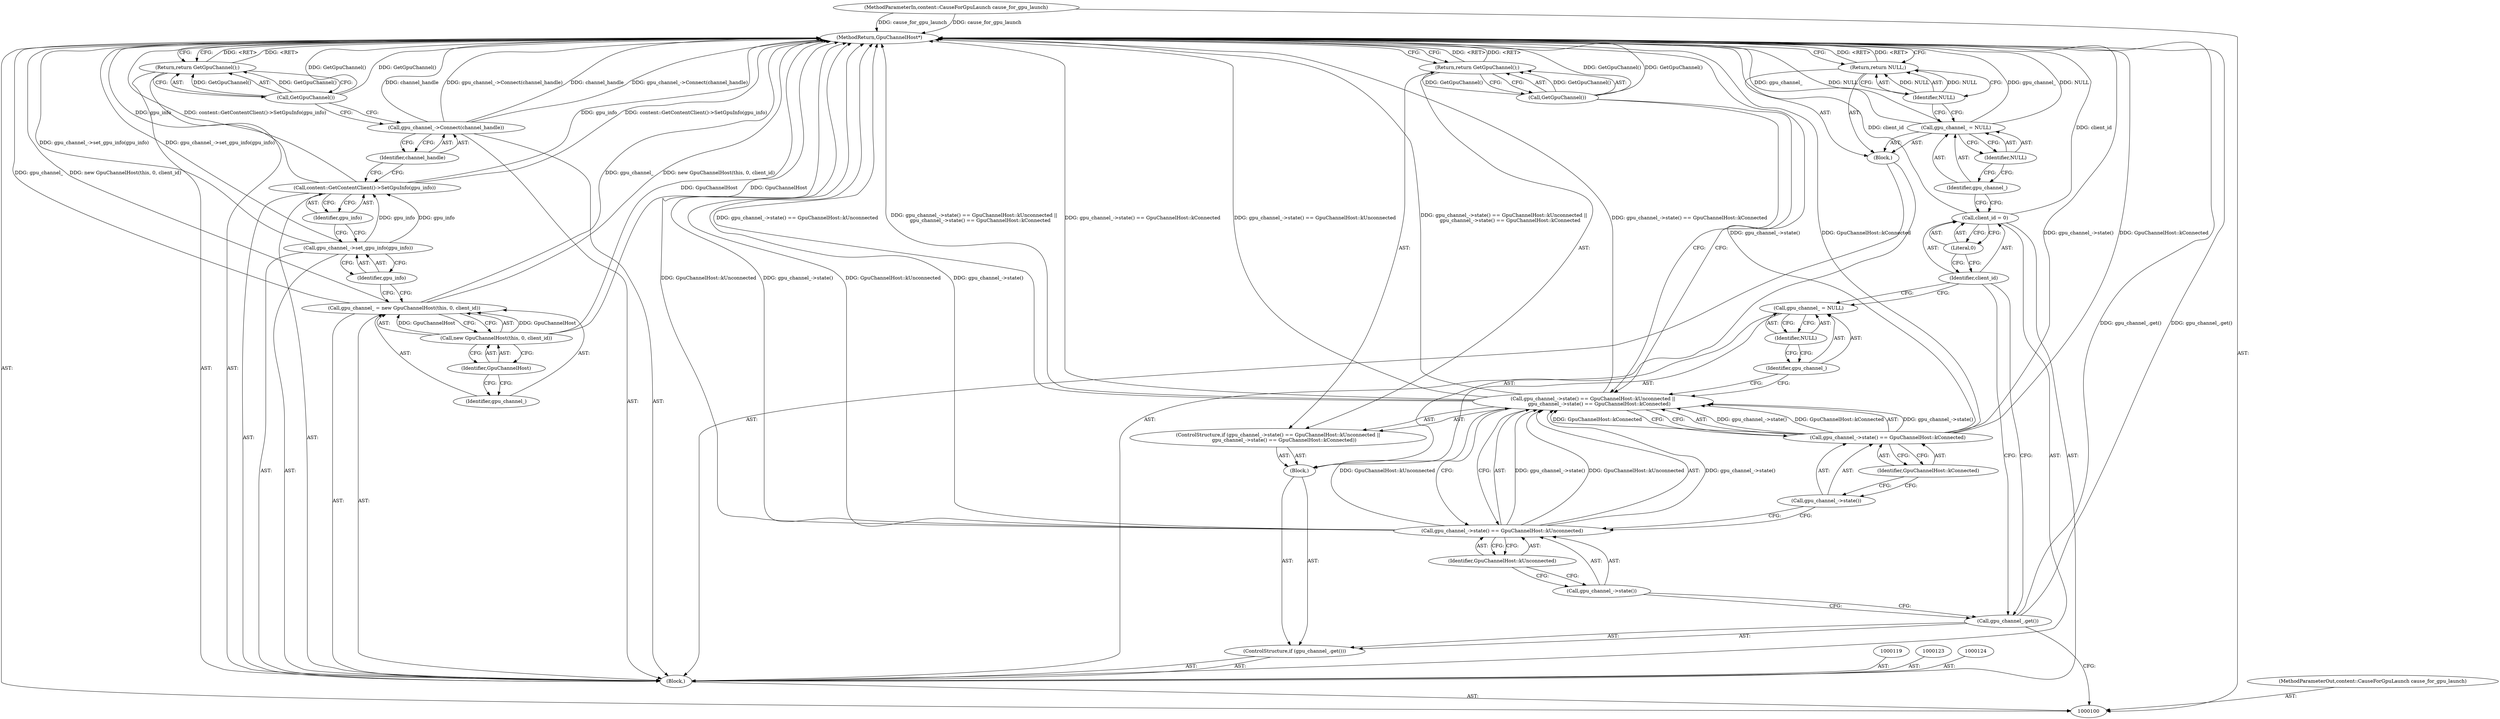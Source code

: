 digraph "0_Chrome_cd0bd79d6ebdb72183e6f0833673464cc10b3600_37" {
"1000143" [label="(MethodReturn,GpuChannelHost*)"];
"1000122" [label="(Literal,0)"];
"1000120" [label="(Call,client_id = 0)"];
"1000121" [label="(Identifier,client_id)"];
"1000101" [label="(MethodParameterIn,content::CauseForGpuLaunch cause_for_gpu_launch)"];
"1000192" [label="(MethodParameterOut,content::CauseForGpuLaunch cause_for_gpu_launch)"];
"1000102" [label="(Block,)"];
"1000125" [label="(Block,)"];
"1000128" [label="(Identifier,NULL)"];
"1000126" [label="(Call,gpu_channel_ = NULL)"];
"1000127" [label="(Identifier,gpu_channel_)"];
"1000130" [label="(Identifier,NULL)"];
"1000129" [label="(Return,return NULL;)"];
"1000133" [label="(Call,new GpuChannelHost(this, 0, client_id))"];
"1000131" [label="(Call,gpu_channel_ = new GpuChannelHost(this, 0, client_id))"];
"1000132" [label="(Identifier,gpu_channel_)"];
"1000134" [label="(Identifier,GpuChannelHost)"];
"1000135" [label="(Call,gpu_channel_->set_gpu_info(gpu_info))"];
"1000136" [label="(Identifier,gpu_info)"];
"1000137" [label="(Call,content::GetContentClient()->SetGpuInfo(gpu_info))"];
"1000138" [label="(Identifier,gpu_info)"];
"1000103" [label="(ControlStructure,if (gpu_channel_.get()))"];
"1000105" [label="(Block,)"];
"1000104" [label="(Call,gpu_channel_.get())"];
"1000139" [label="(Call,gpu_channel_->Connect(channel_handle))"];
"1000140" [label="(Identifier,channel_handle)"];
"1000142" [label="(Call,GetGpuChannel())"];
"1000141" [label="(Return,return GetGpuChannel();)"];
"1000110" [label="(Identifier,GpuChannelHost::kUnconnected)"];
"1000106" [label="(ControlStructure,if (gpu_channel_->state() == GpuChannelHost::kUnconnected ||\n        gpu_channel_->state() == GpuChannelHost::kConnected))"];
"1000107" [label="(Call,gpu_channel_->state() == GpuChannelHost::kUnconnected ||\n        gpu_channel_->state() == GpuChannelHost::kConnected)"];
"1000108" [label="(Call,gpu_channel_->state() == GpuChannelHost::kUnconnected)"];
"1000109" [label="(Call,gpu_channel_->state())"];
"1000113" [label="(Identifier,GpuChannelHost::kConnected)"];
"1000111" [label="(Call,gpu_channel_->state() == GpuChannelHost::kConnected)"];
"1000112" [label="(Call,gpu_channel_->state())"];
"1000115" [label="(Call,GetGpuChannel())"];
"1000114" [label="(Return,return GetGpuChannel();)"];
"1000118" [label="(Identifier,NULL)"];
"1000116" [label="(Call,gpu_channel_ = NULL)"];
"1000117" [label="(Identifier,gpu_channel_)"];
"1000143" -> "1000100"  [label="AST: "];
"1000143" -> "1000114"  [label="CFG: "];
"1000143" -> "1000129"  [label="CFG: "];
"1000143" -> "1000141"  [label="CFG: "];
"1000129" -> "1000143"  [label="DDG: <RET>"];
"1000142" -> "1000143"  [label="DDG: GetGpuChannel()"];
"1000107" -> "1000143"  [label="DDG: gpu_channel_->state() == GpuChannelHost::kUnconnected"];
"1000107" -> "1000143"  [label="DDG: gpu_channel_->state() == GpuChannelHost::kUnconnected ||\n        gpu_channel_->state() == GpuChannelHost::kConnected"];
"1000107" -> "1000143"  [label="DDG: gpu_channel_->state() == GpuChannelHost::kConnected"];
"1000104" -> "1000143"  [label="DDG: gpu_channel_.get()"];
"1000139" -> "1000143"  [label="DDG: channel_handle"];
"1000139" -> "1000143"  [label="DDG: gpu_channel_->Connect(channel_handle)"];
"1000133" -> "1000143"  [label="DDG: GpuChannelHost"];
"1000126" -> "1000143"  [label="DDG: gpu_channel_"];
"1000126" -> "1000143"  [label="DDG: NULL"];
"1000131" -> "1000143"  [label="DDG: gpu_channel_"];
"1000131" -> "1000143"  [label="DDG: new GpuChannelHost(this, 0, client_id)"];
"1000115" -> "1000143"  [label="DDG: GetGpuChannel()"];
"1000120" -> "1000143"  [label="DDG: client_id"];
"1000111" -> "1000143"  [label="DDG: gpu_channel_->state()"];
"1000111" -> "1000143"  [label="DDG: GpuChannelHost::kConnected"];
"1000135" -> "1000143"  [label="DDG: gpu_channel_->set_gpu_info(gpu_info)"];
"1000101" -> "1000143"  [label="DDG: cause_for_gpu_launch"];
"1000108" -> "1000143"  [label="DDG: GpuChannelHost::kUnconnected"];
"1000108" -> "1000143"  [label="DDG: gpu_channel_->state()"];
"1000137" -> "1000143"  [label="DDG: gpu_info"];
"1000137" -> "1000143"  [label="DDG: content::GetContentClient()->SetGpuInfo(gpu_info)"];
"1000141" -> "1000143"  [label="DDG: <RET>"];
"1000114" -> "1000143"  [label="DDG: <RET>"];
"1000122" -> "1000120"  [label="AST: "];
"1000122" -> "1000121"  [label="CFG: "];
"1000120" -> "1000122"  [label="CFG: "];
"1000120" -> "1000102"  [label="AST: "];
"1000120" -> "1000122"  [label="CFG: "];
"1000121" -> "1000120"  [label="AST: "];
"1000122" -> "1000120"  [label="AST: "];
"1000127" -> "1000120"  [label="CFG: "];
"1000120" -> "1000143"  [label="DDG: client_id"];
"1000121" -> "1000120"  [label="AST: "];
"1000121" -> "1000116"  [label="CFG: "];
"1000121" -> "1000104"  [label="CFG: "];
"1000122" -> "1000121"  [label="CFG: "];
"1000101" -> "1000100"  [label="AST: "];
"1000101" -> "1000143"  [label="DDG: cause_for_gpu_launch"];
"1000192" -> "1000100"  [label="AST: "];
"1000102" -> "1000100"  [label="AST: "];
"1000103" -> "1000102"  [label="AST: "];
"1000119" -> "1000102"  [label="AST: "];
"1000120" -> "1000102"  [label="AST: "];
"1000123" -> "1000102"  [label="AST: "];
"1000124" -> "1000102"  [label="AST: "];
"1000125" -> "1000102"  [label="AST: "];
"1000131" -> "1000102"  [label="AST: "];
"1000135" -> "1000102"  [label="AST: "];
"1000137" -> "1000102"  [label="AST: "];
"1000139" -> "1000102"  [label="AST: "];
"1000141" -> "1000102"  [label="AST: "];
"1000125" -> "1000102"  [label="AST: "];
"1000126" -> "1000125"  [label="AST: "];
"1000129" -> "1000125"  [label="AST: "];
"1000128" -> "1000126"  [label="AST: "];
"1000128" -> "1000127"  [label="CFG: "];
"1000126" -> "1000128"  [label="CFG: "];
"1000126" -> "1000125"  [label="AST: "];
"1000126" -> "1000128"  [label="CFG: "];
"1000127" -> "1000126"  [label="AST: "];
"1000128" -> "1000126"  [label="AST: "];
"1000130" -> "1000126"  [label="CFG: "];
"1000126" -> "1000143"  [label="DDG: gpu_channel_"];
"1000126" -> "1000143"  [label="DDG: NULL"];
"1000127" -> "1000126"  [label="AST: "];
"1000127" -> "1000120"  [label="CFG: "];
"1000128" -> "1000127"  [label="CFG: "];
"1000130" -> "1000129"  [label="AST: "];
"1000130" -> "1000126"  [label="CFG: "];
"1000129" -> "1000130"  [label="CFG: "];
"1000130" -> "1000129"  [label="DDG: NULL"];
"1000129" -> "1000125"  [label="AST: "];
"1000129" -> "1000130"  [label="CFG: "];
"1000130" -> "1000129"  [label="AST: "];
"1000143" -> "1000129"  [label="CFG: "];
"1000129" -> "1000143"  [label="DDG: <RET>"];
"1000130" -> "1000129"  [label="DDG: NULL"];
"1000133" -> "1000131"  [label="AST: "];
"1000133" -> "1000134"  [label="CFG: "];
"1000134" -> "1000133"  [label="AST: "];
"1000131" -> "1000133"  [label="CFG: "];
"1000133" -> "1000143"  [label="DDG: GpuChannelHost"];
"1000133" -> "1000131"  [label="DDG: GpuChannelHost"];
"1000131" -> "1000102"  [label="AST: "];
"1000131" -> "1000133"  [label="CFG: "];
"1000132" -> "1000131"  [label="AST: "];
"1000133" -> "1000131"  [label="AST: "];
"1000136" -> "1000131"  [label="CFG: "];
"1000131" -> "1000143"  [label="DDG: gpu_channel_"];
"1000131" -> "1000143"  [label="DDG: new GpuChannelHost(this, 0, client_id)"];
"1000133" -> "1000131"  [label="DDG: GpuChannelHost"];
"1000132" -> "1000131"  [label="AST: "];
"1000134" -> "1000132"  [label="CFG: "];
"1000134" -> "1000133"  [label="AST: "];
"1000134" -> "1000132"  [label="CFG: "];
"1000133" -> "1000134"  [label="CFG: "];
"1000135" -> "1000102"  [label="AST: "];
"1000135" -> "1000136"  [label="CFG: "];
"1000136" -> "1000135"  [label="AST: "];
"1000138" -> "1000135"  [label="CFG: "];
"1000135" -> "1000143"  [label="DDG: gpu_channel_->set_gpu_info(gpu_info)"];
"1000135" -> "1000137"  [label="DDG: gpu_info"];
"1000136" -> "1000135"  [label="AST: "];
"1000136" -> "1000131"  [label="CFG: "];
"1000135" -> "1000136"  [label="CFG: "];
"1000137" -> "1000102"  [label="AST: "];
"1000137" -> "1000138"  [label="CFG: "];
"1000138" -> "1000137"  [label="AST: "];
"1000140" -> "1000137"  [label="CFG: "];
"1000137" -> "1000143"  [label="DDG: gpu_info"];
"1000137" -> "1000143"  [label="DDG: content::GetContentClient()->SetGpuInfo(gpu_info)"];
"1000135" -> "1000137"  [label="DDG: gpu_info"];
"1000138" -> "1000137"  [label="AST: "];
"1000138" -> "1000135"  [label="CFG: "];
"1000137" -> "1000138"  [label="CFG: "];
"1000103" -> "1000102"  [label="AST: "];
"1000104" -> "1000103"  [label="AST: "];
"1000105" -> "1000103"  [label="AST: "];
"1000105" -> "1000103"  [label="AST: "];
"1000106" -> "1000105"  [label="AST: "];
"1000116" -> "1000105"  [label="AST: "];
"1000104" -> "1000103"  [label="AST: "];
"1000104" -> "1000100"  [label="CFG: "];
"1000109" -> "1000104"  [label="CFG: "];
"1000121" -> "1000104"  [label="CFG: "];
"1000104" -> "1000143"  [label="DDG: gpu_channel_.get()"];
"1000139" -> "1000102"  [label="AST: "];
"1000139" -> "1000140"  [label="CFG: "];
"1000140" -> "1000139"  [label="AST: "];
"1000142" -> "1000139"  [label="CFG: "];
"1000139" -> "1000143"  [label="DDG: channel_handle"];
"1000139" -> "1000143"  [label="DDG: gpu_channel_->Connect(channel_handle)"];
"1000140" -> "1000139"  [label="AST: "];
"1000140" -> "1000137"  [label="CFG: "];
"1000139" -> "1000140"  [label="CFG: "];
"1000142" -> "1000141"  [label="AST: "];
"1000142" -> "1000139"  [label="CFG: "];
"1000141" -> "1000142"  [label="CFG: "];
"1000142" -> "1000143"  [label="DDG: GetGpuChannel()"];
"1000142" -> "1000141"  [label="DDG: GetGpuChannel()"];
"1000141" -> "1000102"  [label="AST: "];
"1000141" -> "1000142"  [label="CFG: "];
"1000142" -> "1000141"  [label="AST: "];
"1000143" -> "1000141"  [label="CFG: "];
"1000141" -> "1000143"  [label="DDG: <RET>"];
"1000142" -> "1000141"  [label="DDG: GetGpuChannel()"];
"1000110" -> "1000108"  [label="AST: "];
"1000110" -> "1000109"  [label="CFG: "];
"1000108" -> "1000110"  [label="CFG: "];
"1000106" -> "1000105"  [label="AST: "];
"1000107" -> "1000106"  [label="AST: "];
"1000114" -> "1000106"  [label="AST: "];
"1000107" -> "1000106"  [label="AST: "];
"1000107" -> "1000108"  [label="CFG: "];
"1000107" -> "1000111"  [label="CFG: "];
"1000108" -> "1000107"  [label="AST: "];
"1000111" -> "1000107"  [label="AST: "];
"1000115" -> "1000107"  [label="CFG: "];
"1000117" -> "1000107"  [label="CFG: "];
"1000107" -> "1000143"  [label="DDG: gpu_channel_->state() == GpuChannelHost::kUnconnected"];
"1000107" -> "1000143"  [label="DDG: gpu_channel_->state() == GpuChannelHost::kUnconnected ||\n        gpu_channel_->state() == GpuChannelHost::kConnected"];
"1000107" -> "1000143"  [label="DDG: gpu_channel_->state() == GpuChannelHost::kConnected"];
"1000108" -> "1000107"  [label="DDG: gpu_channel_->state()"];
"1000108" -> "1000107"  [label="DDG: GpuChannelHost::kUnconnected"];
"1000111" -> "1000107"  [label="DDG: gpu_channel_->state()"];
"1000111" -> "1000107"  [label="DDG: GpuChannelHost::kConnected"];
"1000108" -> "1000107"  [label="AST: "];
"1000108" -> "1000110"  [label="CFG: "];
"1000109" -> "1000108"  [label="AST: "];
"1000110" -> "1000108"  [label="AST: "];
"1000112" -> "1000108"  [label="CFG: "];
"1000107" -> "1000108"  [label="CFG: "];
"1000108" -> "1000143"  [label="DDG: GpuChannelHost::kUnconnected"];
"1000108" -> "1000143"  [label="DDG: gpu_channel_->state()"];
"1000108" -> "1000107"  [label="DDG: gpu_channel_->state()"];
"1000108" -> "1000107"  [label="DDG: GpuChannelHost::kUnconnected"];
"1000109" -> "1000108"  [label="AST: "];
"1000109" -> "1000104"  [label="CFG: "];
"1000110" -> "1000109"  [label="CFG: "];
"1000113" -> "1000111"  [label="AST: "];
"1000113" -> "1000112"  [label="CFG: "];
"1000111" -> "1000113"  [label="CFG: "];
"1000111" -> "1000107"  [label="AST: "];
"1000111" -> "1000113"  [label="CFG: "];
"1000112" -> "1000111"  [label="AST: "];
"1000113" -> "1000111"  [label="AST: "];
"1000107" -> "1000111"  [label="CFG: "];
"1000111" -> "1000143"  [label="DDG: gpu_channel_->state()"];
"1000111" -> "1000143"  [label="DDG: GpuChannelHost::kConnected"];
"1000111" -> "1000107"  [label="DDG: gpu_channel_->state()"];
"1000111" -> "1000107"  [label="DDG: GpuChannelHost::kConnected"];
"1000112" -> "1000111"  [label="AST: "];
"1000112" -> "1000108"  [label="CFG: "];
"1000113" -> "1000112"  [label="CFG: "];
"1000115" -> "1000114"  [label="AST: "];
"1000115" -> "1000107"  [label="CFG: "];
"1000114" -> "1000115"  [label="CFG: "];
"1000115" -> "1000143"  [label="DDG: GetGpuChannel()"];
"1000115" -> "1000114"  [label="DDG: GetGpuChannel()"];
"1000114" -> "1000106"  [label="AST: "];
"1000114" -> "1000115"  [label="CFG: "];
"1000115" -> "1000114"  [label="AST: "];
"1000143" -> "1000114"  [label="CFG: "];
"1000114" -> "1000143"  [label="DDG: <RET>"];
"1000115" -> "1000114"  [label="DDG: GetGpuChannel()"];
"1000118" -> "1000116"  [label="AST: "];
"1000118" -> "1000117"  [label="CFG: "];
"1000116" -> "1000118"  [label="CFG: "];
"1000116" -> "1000105"  [label="AST: "];
"1000116" -> "1000118"  [label="CFG: "];
"1000117" -> "1000116"  [label="AST: "];
"1000118" -> "1000116"  [label="AST: "];
"1000121" -> "1000116"  [label="CFG: "];
"1000117" -> "1000116"  [label="AST: "];
"1000117" -> "1000107"  [label="CFG: "];
"1000118" -> "1000117"  [label="CFG: "];
}
